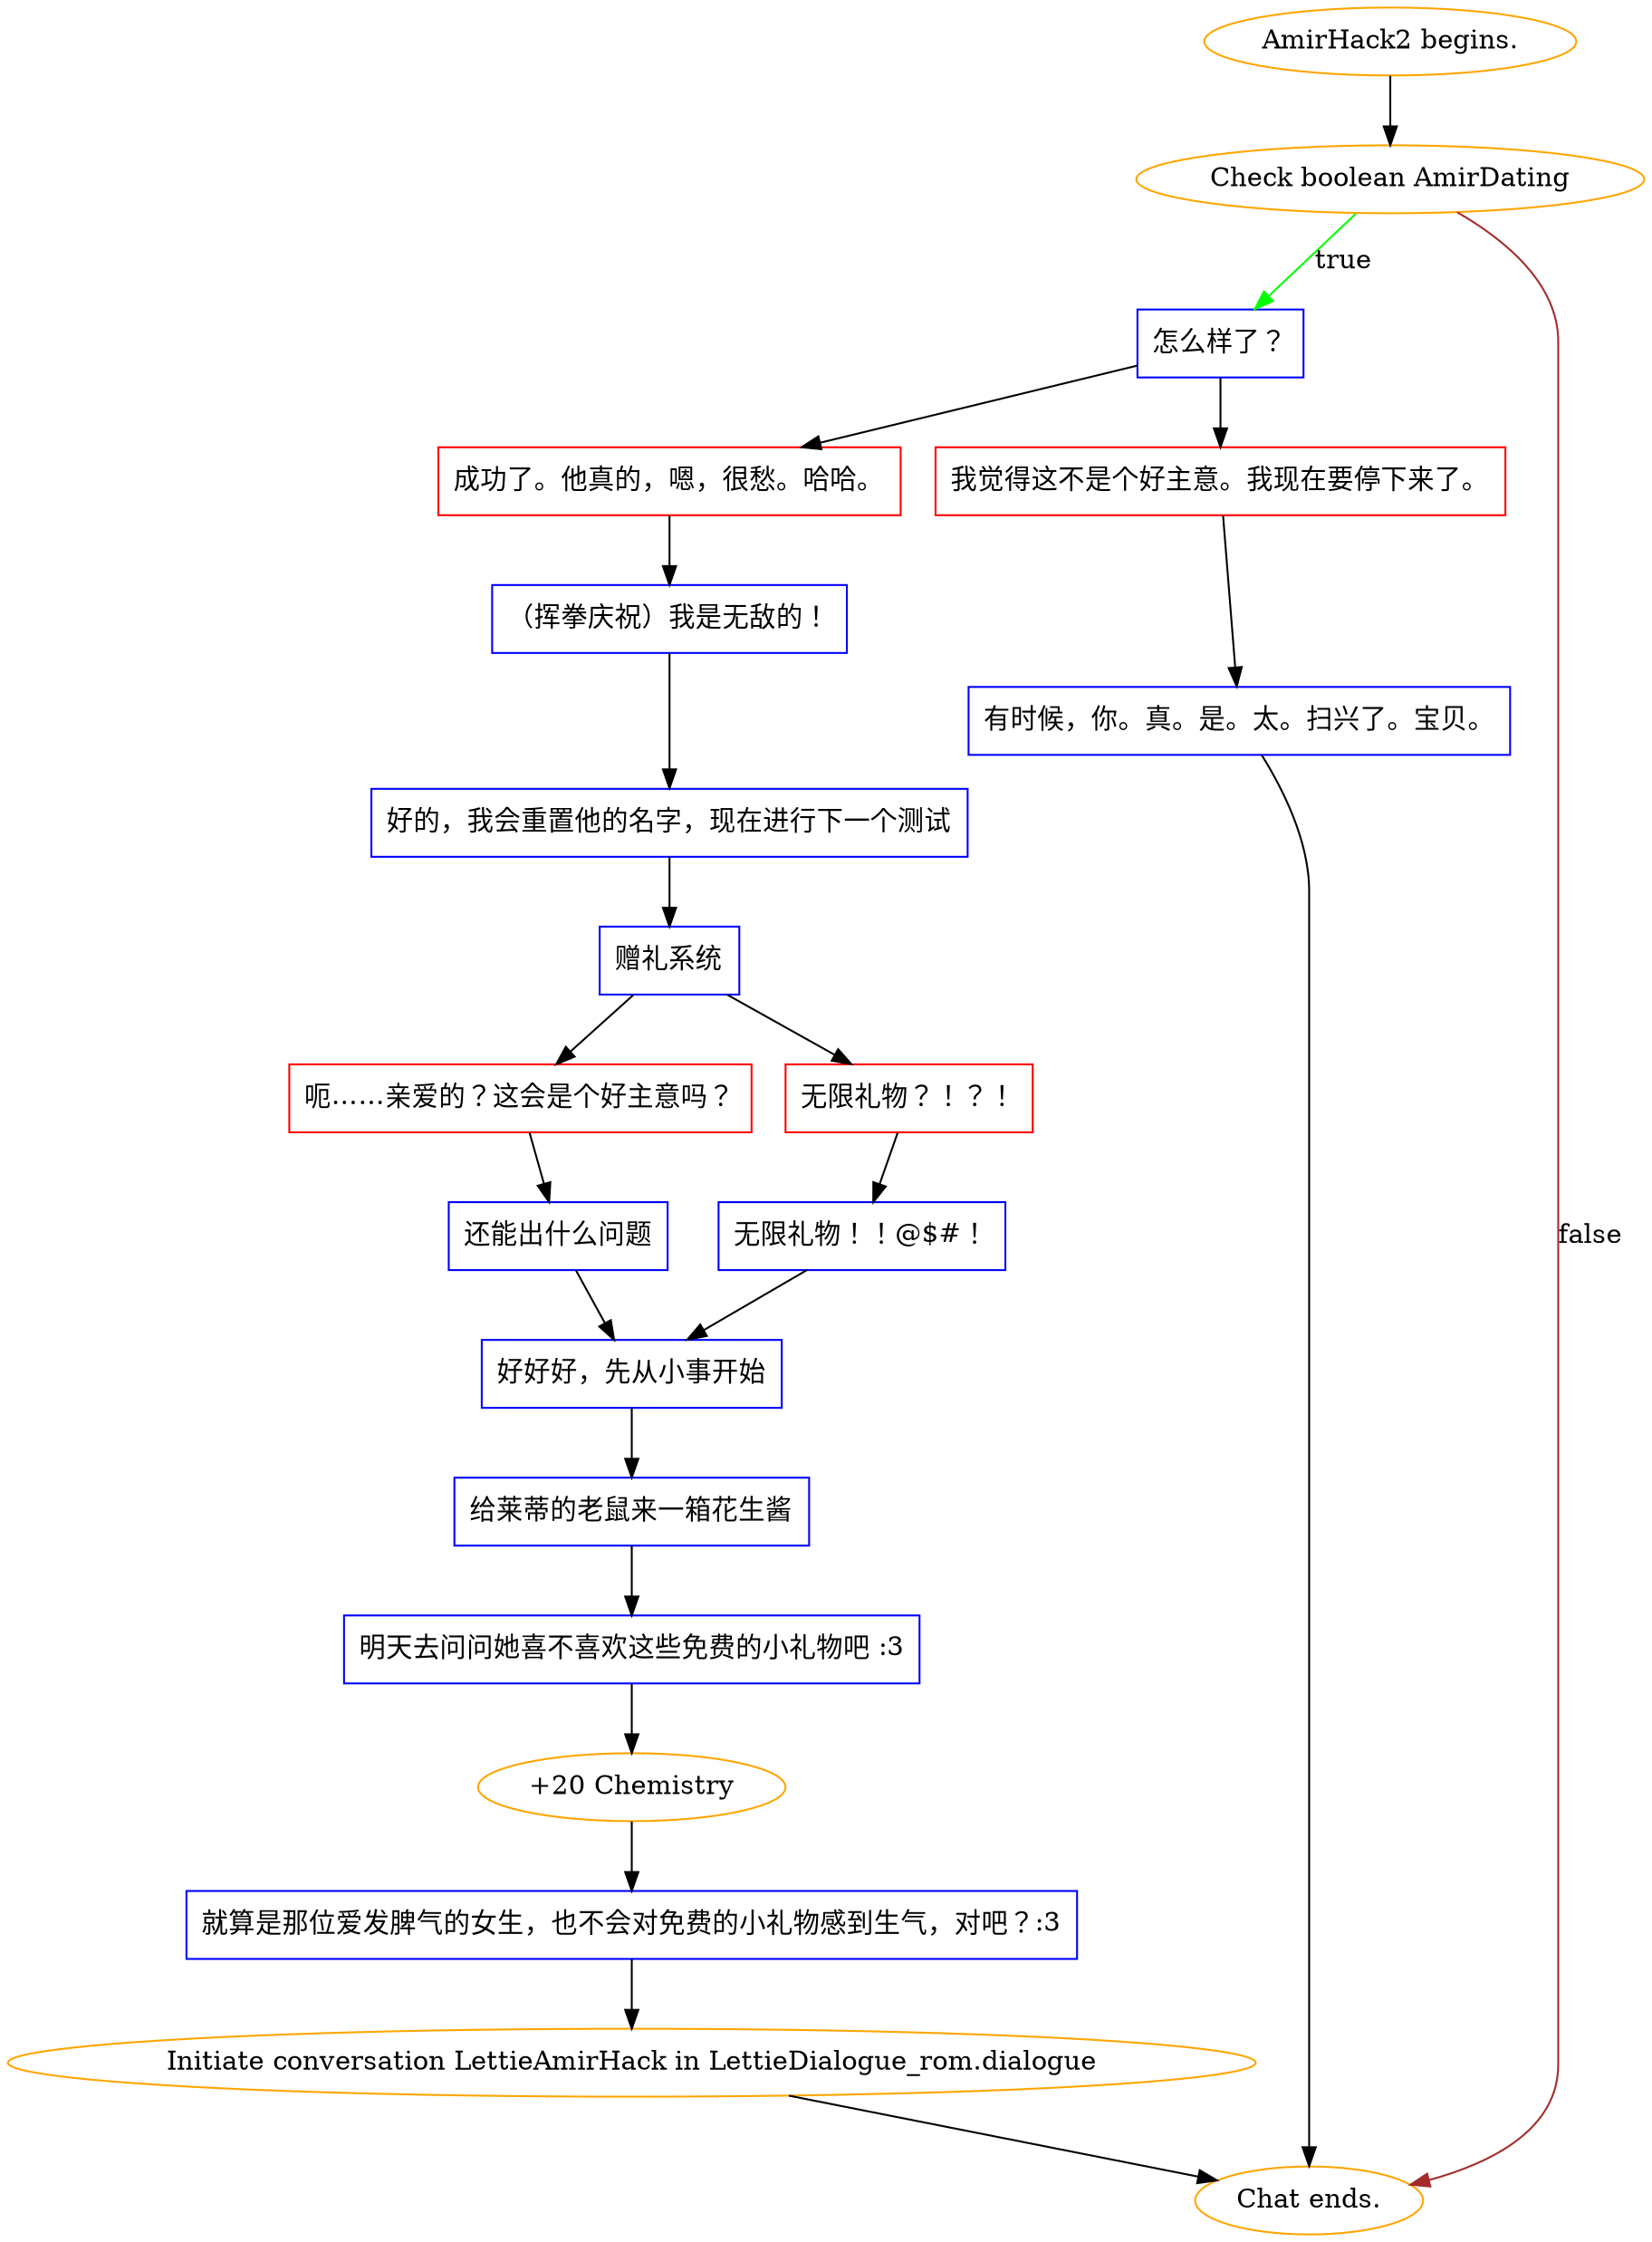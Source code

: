 digraph {
	"AmirHack2 begins." [color=orange];
		"AmirHack2 begins." -> j1974262334;
	j1974262334 [label="Check boolean AmirDating",color=orange];
		j1974262334 -> j1747495265 [label=true,color=green];
		j1974262334 -> "Chat ends." [label=false,color=brown];
	j1747495265 [label="怎么样了？",shape=box,color=blue];
		j1747495265 -> j1342843231;
		j1747495265 -> j3580589252;
	"Chat ends." [color=orange];
	j1342843231 [label="成功了。他真的，嗯，很愁。哈哈。",shape=box,color=red];
		j1342843231 -> j3415521114;
	j3580589252 [label="我觉得这不是个好主意。我现在要停下来了。",shape=box,color=red];
		j3580589252 -> j931132728;
	j3415521114 [label="（挥拳庆祝）我是无敌的！",shape=box,color=blue];
		j3415521114 -> j2966238070;
	j931132728 [label="有时候，你。真。是。太。扫兴了。宝贝。",shape=box,color=blue];
		j931132728 -> "Chat ends.";
	j2966238070 [label="好的，我会重置他的名字，现在进行下一个测试",shape=box,color=blue];
		j2966238070 -> j657706369;
	j657706369 [label="赠礼系统",shape=box,color=blue];
		j657706369 -> j2409269637;
		j657706369 -> j3184398912;
	j2409269637 [label="呃……亲爱的？这会是个好主意吗？",shape=box,color=red];
		j2409269637 -> j2042591621;
	j3184398912 [label="无限礼物？！？！",shape=box,color=red];
		j3184398912 -> j1536620705;
	j2042591621 [label="还能出什么问题",shape=box,color=blue];
		j2042591621 -> j1498562164;
	j1536620705 [label="无限礼物！！@$#！",shape=box,color=blue];
		j1536620705 -> j1498562164;
	j1498562164 [label="好好好，先从小事开始",shape=box,color=blue];
		j1498562164 -> j2398864095;
	j2398864095 [label="给莱蒂的老鼠来一箱花生酱",shape=box,color=blue];
		j2398864095 -> j2946564008;
	j2946564008 [label="明天去问问她喜不喜欢这些免费的小礼物吧 :3",shape=box,color=blue];
		j2946564008 -> j588237784;
	j588237784 [label="+20 Chemistry",color=orange];
		j588237784 -> j1941054614;
	j1941054614 [label="就算是那位爱发脾气的女生，也不会对免费的小礼物感到生气，对吧？:3",shape=box,color=blue];
		j1941054614 -> "Initiate conversation LettieAmirHack in LettieDialogue_rom.dialogue";
	"Initiate conversation LettieAmirHack in LettieDialogue_rom.dialogue" [label="Initiate conversation LettieAmirHack in LettieDialogue_rom.dialogue",color=orange];
		"Initiate conversation LettieAmirHack in LettieDialogue_rom.dialogue" -> "Chat ends.";
}
